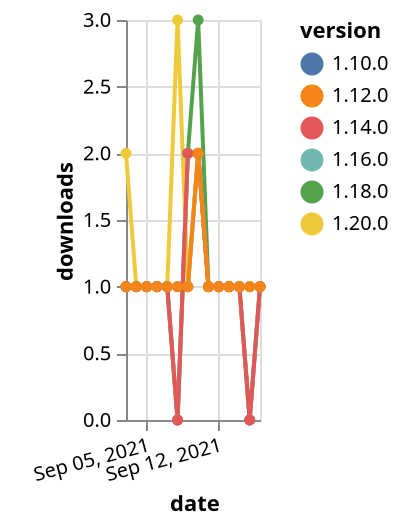 {"$schema": "https://vega.github.io/schema/vega-lite/v5.json", "description": "A simple bar chart with embedded data.", "data": {"values": [{"date": "2021-09-03", "total": 163, "delta": 1, "version": "1.18.0"}, {"date": "2021-09-04", "total": 164, "delta": 1, "version": "1.18.0"}, {"date": "2021-09-05", "total": 165, "delta": 1, "version": "1.18.0"}, {"date": "2021-09-06", "total": 166, "delta": 1, "version": "1.18.0"}, {"date": "2021-09-07", "total": 167, "delta": 1, "version": "1.18.0"}, {"date": "2021-09-08", "total": 167, "delta": 0, "version": "1.18.0"}, {"date": "2021-09-09", "total": 169, "delta": 2, "version": "1.18.0"}, {"date": "2021-09-10", "total": 172, "delta": 3, "version": "1.18.0"}, {"date": "2021-09-11", "total": 173, "delta": 1, "version": "1.18.0"}, {"date": "2021-09-12", "total": 174, "delta": 1, "version": "1.18.0"}, {"date": "2021-09-13", "total": 175, "delta": 1, "version": "1.18.0"}, {"date": "2021-09-14", "total": 176, "delta": 1, "version": "1.18.0"}, {"date": "2021-09-15", "total": 176, "delta": 0, "version": "1.18.0"}, {"date": "2021-09-16", "total": 177, "delta": 1, "version": "1.18.0"}, {"date": "2021-09-03", "total": 242, "delta": 1, "version": "1.10.0"}, {"date": "2021-09-04", "total": 243, "delta": 1, "version": "1.10.0"}, {"date": "2021-09-05", "total": 244, "delta": 1, "version": "1.10.0"}, {"date": "2021-09-06", "total": 245, "delta": 1, "version": "1.10.0"}, {"date": "2021-09-07", "total": 246, "delta": 1, "version": "1.10.0"}, {"date": "2021-09-08", "total": 247, "delta": 1, "version": "1.10.0"}, {"date": "2021-09-09", "total": 248, "delta": 1, "version": "1.10.0"}, {"date": "2021-09-10", "total": 250, "delta": 2, "version": "1.10.0"}, {"date": "2021-09-11", "total": 251, "delta": 1, "version": "1.10.0"}, {"date": "2021-09-12", "total": 252, "delta": 1, "version": "1.10.0"}, {"date": "2021-09-13", "total": 253, "delta": 1, "version": "1.10.0"}, {"date": "2021-09-14", "total": 254, "delta": 1, "version": "1.10.0"}, {"date": "2021-09-15", "total": 255, "delta": 1, "version": "1.10.0"}, {"date": "2021-09-16", "total": 256, "delta": 1, "version": "1.10.0"}, {"date": "2021-09-03", "total": 112, "delta": 2, "version": "1.20.0"}, {"date": "2021-09-04", "total": 113, "delta": 1, "version": "1.20.0"}, {"date": "2021-09-05", "total": 114, "delta": 1, "version": "1.20.0"}, {"date": "2021-09-06", "total": 115, "delta": 1, "version": "1.20.0"}, {"date": "2021-09-07", "total": 116, "delta": 1, "version": "1.20.0"}, {"date": "2021-09-08", "total": 119, "delta": 3, "version": "1.20.0"}, {"date": "2021-09-09", "total": 120, "delta": 1, "version": "1.20.0"}, {"date": "2021-09-10", "total": 122, "delta": 2, "version": "1.20.0"}, {"date": "2021-09-11", "total": 123, "delta": 1, "version": "1.20.0"}, {"date": "2021-09-12", "total": 124, "delta": 1, "version": "1.20.0"}, {"date": "2021-09-13", "total": 125, "delta": 1, "version": "1.20.0"}, {"date": "2021-09-14", "total": 126, "delta": 1, "version": "1.20.0"}, {"date": "2021-09-15", "total": 127, "delta": 1, "version": "1.20.0"}, {"date": "2021-09-16", "total": 128, "delta": 1, "version": "1.20.0"}, {"date": "2021-09-03", "total": 145, "delta": 1, "version": "1.16.0"}, {"date": "2021-09-04", "total": 146, "delta": 1, "version": "1.16.0"}, {"date": "2021-09-05", "total": 147, "delta": 1, "version": "1.16.0"}, {"date": "2021-09-06", "total": 148, "delta": 1, "version": "1.16.0"}, {"date": "2021-09-07", "total": 149, "delta": 1, "version": "1.16.0"}, {"date": "2021-09-08", "total": 149, "delta": 0, "version": "1.16.0"}, {"date": "2021-09-09", "total": 151, "delta": 2, "version": "1.16.0"}, {"date": "2021-09-10", "total": 153, "delta": 2, "version": "1.16.0"}, {"date": "2021-09-11", "total": 154, "delta": 1, "version": "1.16.0"}, {"date": "2021-09-12", "total": 155, "delta": 1, "version": "1.16.0"}, {"date": "2021-09-13", "total": 156, "delta": 1, "version": "1.16.0"}, {"date": "2021-09-14", "total": 157, "delta": 1, "version": "1.16.0"}, {"date": "2021-09-15", "total": 157, "delta": 0, "version": "1.16.0"}, {"date": "2021-09-16", "total": 158, "delta": 1, "version": "1.16.0"}, {"date": "2021-09-03", "total": 164, "delta": 1, "version": "1.14.0"}, {"date": "2021-09-04", "total": 165, "delta": 1, "version": "1.14.0"}, {"date": "2021-09-05", "total": 166, "delta": 1, "version": "1.14.0"}, {"date": "2021-09-06", "total": 167, "delta": 1, "version": "1.14.0"}, {"date": "2021-09-07", "total": 168, "delta": 1, "version": "1.14.0"}, {"date": "2021-09-08", "total": 168, "delta": 0, "version": "1.14.0"}, {"date": "2021-09-09", "total": 170, "delta": 2, "version": "1.14.0"}, {"date": "2021-09-10", "total": 172, "delta": 2, "version": "1.14.0"}, {"date": "2021-09-11", "total": 173, "delta": 1, "version": "1.14.0"}, {"date": "2021-09-12", "total": 174, "delta": 1, "version": "1.14.0"}, {"date": "2021-09-13", "total": 175, "delta": 1, "version": "1.14.0"}, {"date": "2021-09-14", "total": 176, "delta": 1, "version": "1.14.0"}, {"date": "2021-09-15", "total": 176, "delta": 0, "version": "1.14.0"}, {"date": "2021-09-16", "total": 177, "delta": 1, "version": "1.14.0"}, {"date": "2021-09-03", "total": 299, "delta": 1, "version": "1.12.0"}, {"date": "2021-09-04", "total": 300, "delta": 1, "version": "1.12.0"}, {"date": "2021-09-05", "total": 301, "delta": 1, "version": "1.12.0"}, {"date": "2021-09-06", "total": 302, "delta": 1, "version": "1.12.0"}, {"date": "2021-09-07", "total": 303, "delta": 1, "version": "1.12.0"}, {"date": "2021-09-08", "total": 304, "delta": 1, "version": "1.12.0"}, {"date": "2021-09-09", "total": 305, "delta": 1, "version": "1.12.0"}, {"date": "2021-09-10", "total": 307, "delta": 2, "version": "1.12.0"}, {"date": "2021-09-11", "total": 308, "delta": 1, "version": "1.12.0"}, {"date": "2021-09-12", "total": 309, "delta": 1, "version": "1.12.0"}, {"date": "2021-09-13", "total": 310, "delta": 1, "version": "1.12.0"}, {"date": "2021-09-14", "total": 311, "delta": 1, "version": "1.12.0"}, {"date": "2021-09-15", "total": 312, "delta": 1, "version": "1.12.0"}, {"date": "2021-09-16", "total": 313, "delta": 1, "version": "1.12.0"}]}, "width": "container", "mark": {"type": "line", "point": {"filled": true}}, "encoding": {"x": {"field": "date", "type": "temporal", "timeUnit": "yearmonthdate", "title": "date", "axis": {"labelAngle": -15}}, "y": {"field": "delta", "type": "quantitative", "title": "downloads"}, "color": {"field": "version", "type": "nominal"}, "tooltip": {"field": "delta"}}}